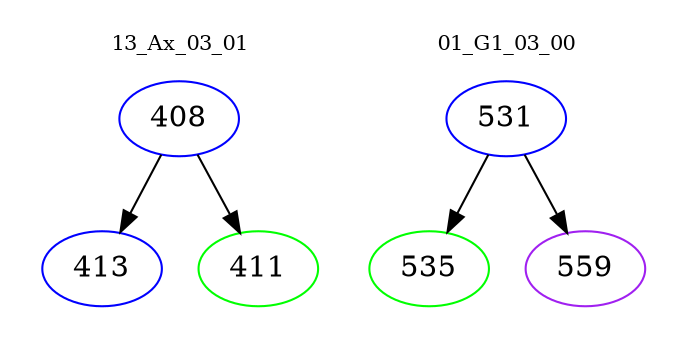 digraph{
subgraph cluster_0 {
color = white
label = "13_Ax_03_01";
fontsize=10;
T0_408 [label="408", color="blue"]
T0_408 -> T0_413 [color="black"]
T0_413 [label="413", color="blue"]
T0_408 -> T0_411 [color="black"]
T0_411 [label="411", color="green"]
}
subgraph cluster_1 {
color = white
label = "01_G1_03_00";
fontsize=10;
T1_531 [label="531", color="blue"]
T1_531 -> T1_535 [color="black"]
T1_535 [label="535", color="green"]
T1_531 -> T1_559 [color="black"]
T1_559 [label="559", color="purple"]
}
}
